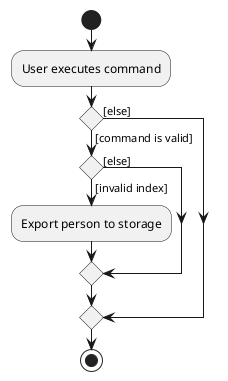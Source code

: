 @startuml
start
:User executes command;

if () then ([command is valid])
    if () then ([invalid index])
        :Export person to storage;
    else ([else])
    endif

else([else])
endif
stop
@enduml
